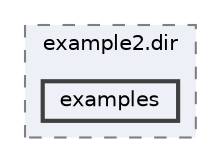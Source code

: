 digraph "build/CMakeFiles/example2.dir/examples"
{
 // LATEX_PDF_SIZE
  bgcolor="transparent";
  edge [fontname=Helvetica,fontsize=10,labelfontname=Helvetica,labelfontsize=10];
  node [fontname=Helvetica,fontsize=10,shape=box,height=0.2,width=0.4];
  compound=true
  subgraph clusterdir_e9ad7e6f67f9e27e2032979bc63a789e {
    graph [ bgcolor="#edf0f7", pencolor="grey50", label="example2.dir", fontname=Helvetica,fontsize=10 style="filled,dashed", URL="dir_e9ad7e6f67f9e27e2032979bc63a789e.html",tooltip=""]
  dir_5ffe06d251bdce096715158f59d8be93 [label="examples", fillcolor="#edf0f7", color="grey25", style="filled,bold", URL="dir_5ffe06d251bdce096715158f59d8be93.html",tooltip=""];
  }
}
